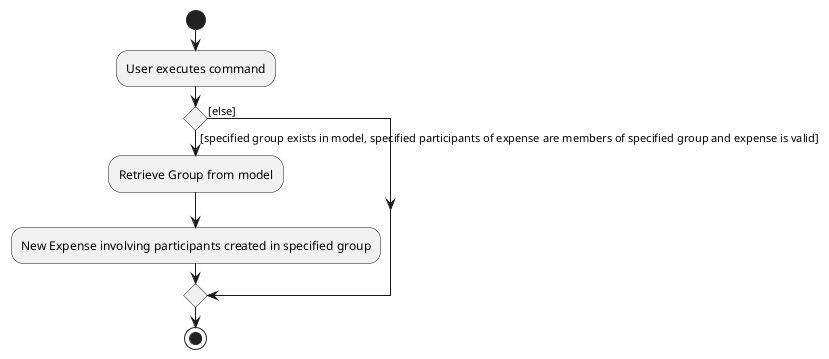 @startuml
start
:User executes command;

'Since the beta syntax does not support placing the condition outside the
'diamond we place it as the true branch instead.

if () then ([specified group exists in model, specified participants of expense are members of specified group and expense is valid])
    :Retrieve Group from model;
    :New Expense involving participants created in specified group;

else([else])
endif
stop
@enduml
